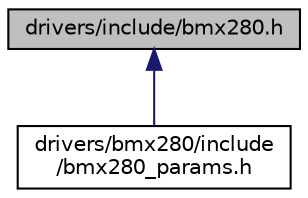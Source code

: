 digraph "drivers/include/bmx280.h"
{
 // LATEX_PDF_SIZE
  edge [fontname="Helvetica",fontsize="10",labelfontname="Helvetica",labelfontsize="10"];
  node [fontname="Helvetica",fontsize="10",shape=record];
  Node1 [label="drivers/include/bmx280.h",height=0.2,width=0.4,color="black", fillcolor="grey75", style="filled", fontcolor="black",tooltip="Device driver interface for the BMP280 and BME280 sensors."];
  Node1 -> Node2 [dir="back",color="midnightblue",fontsize="10",style="solid",fontname="Helvetica"];
  Node2 [label="drivers/bmx280/include\l/bmx280_params.h",height=0.2,width=0.4,color="black", fillcolor="white", style="filled",URL="$bmx280__params_8h.html",tooltip="Default configuration for BMX280."];
}
